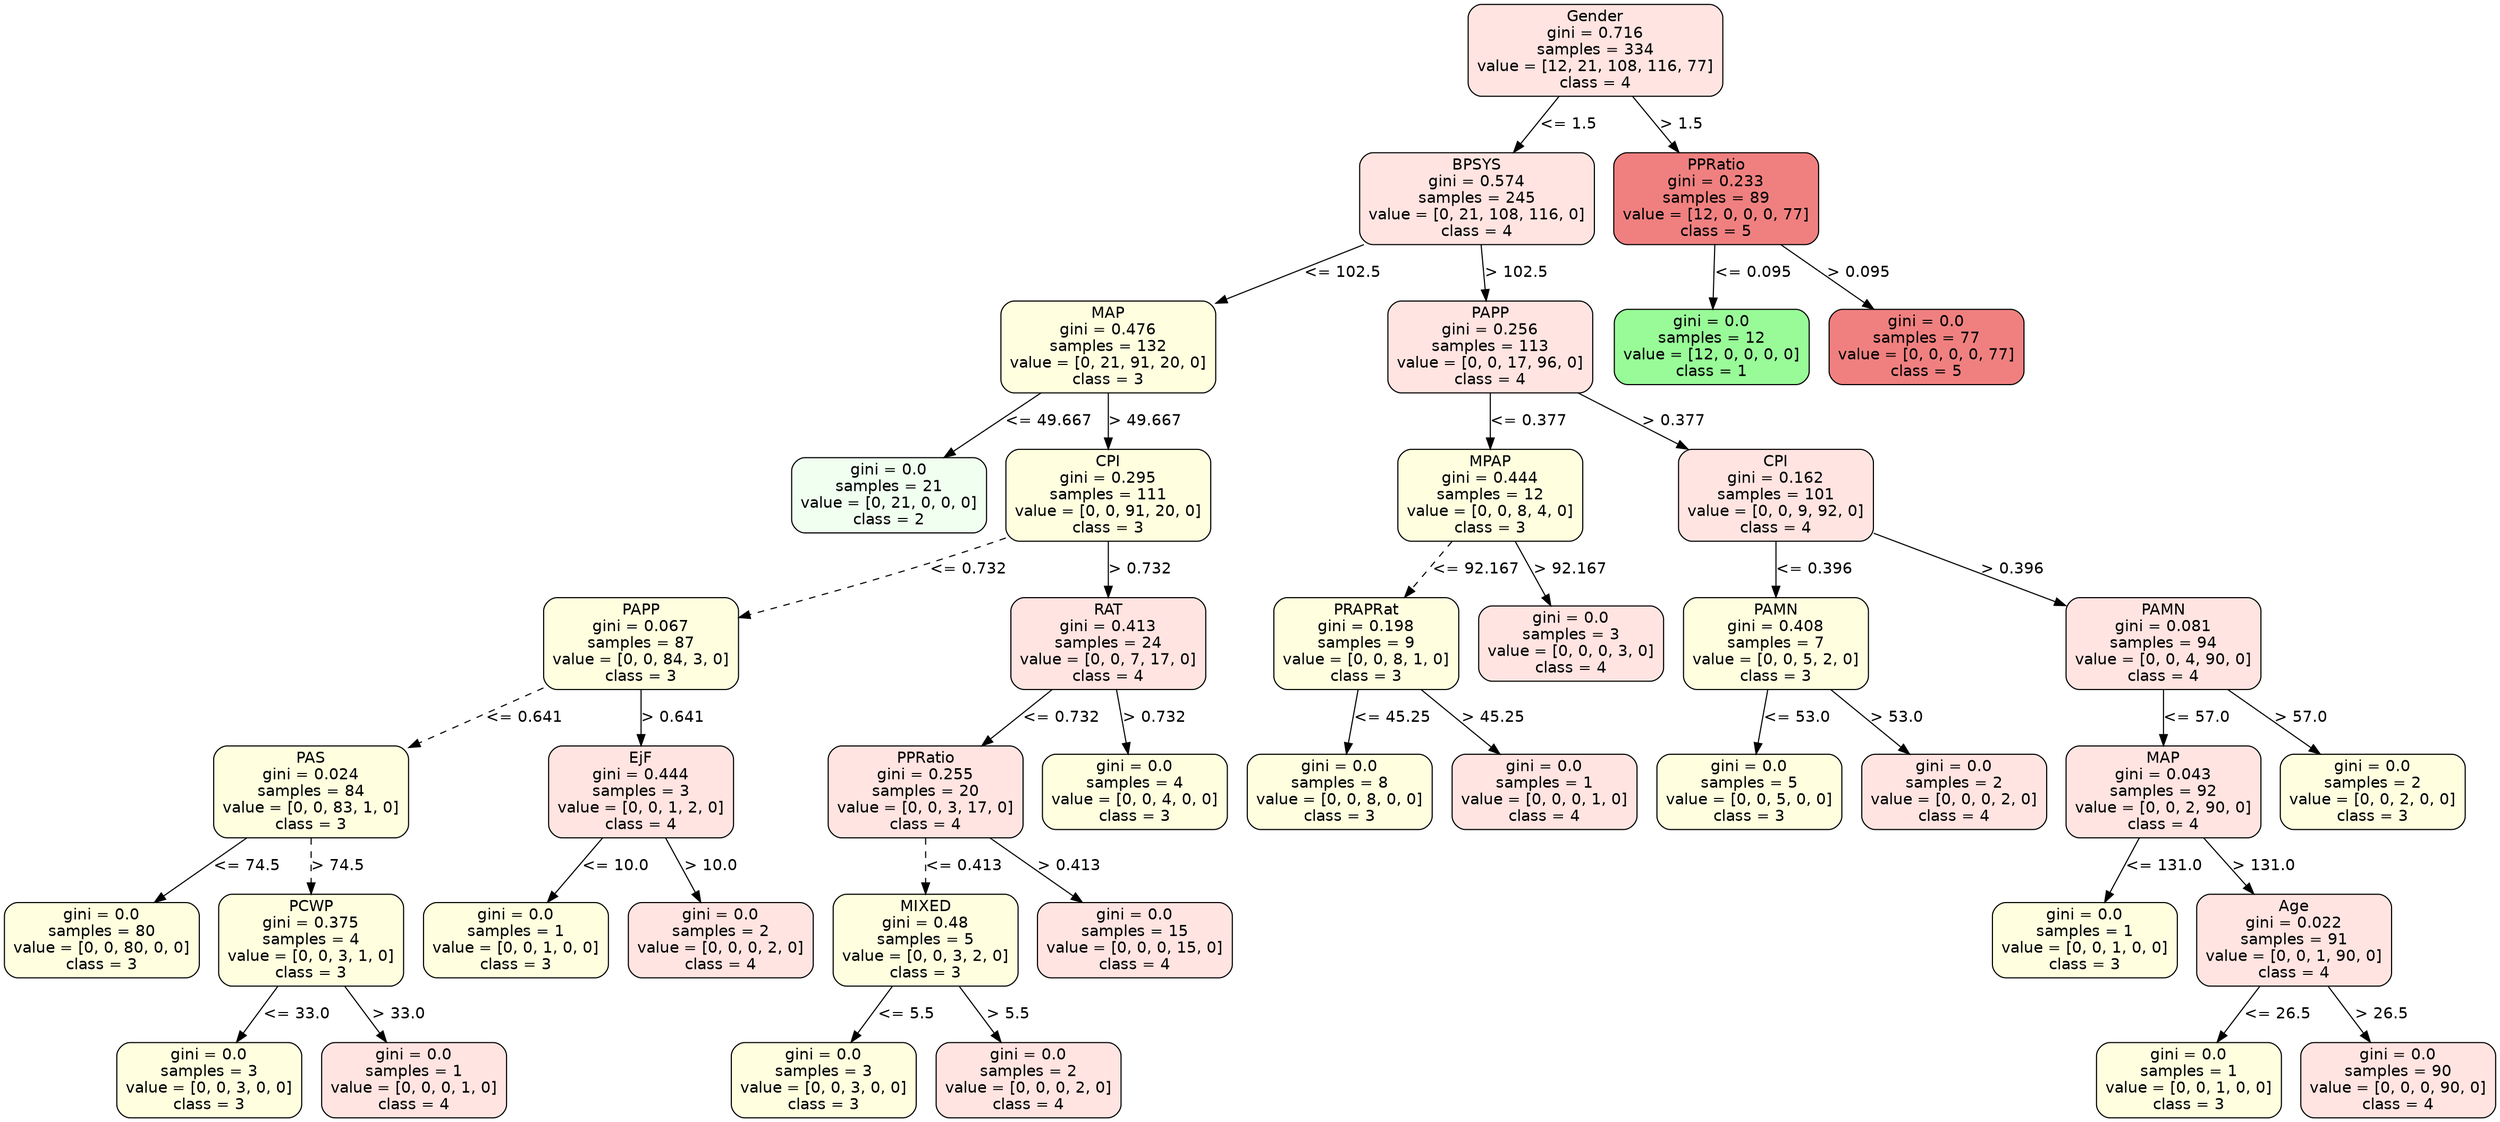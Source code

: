 strict digraph Tree {
	graph [bb="0,0,1922,1006"];
	node [color=black,
		fontname=helvetica,
		label="\N",
		shape=box,
		style="filled, rounded"
	];
	edge [fontname=helvetica];
	0	[fillcolor=mistyrose,
		height=1.1528,
		label="Gender\ngini = 0.716\nsamples = 334\nvalue = [12, 21, 108, 116, 77]\nclass = 4",
		pos="1156.5,964.5",
		width=2.6667];
	1	[fillcolor=mistyrose,
		height=1.1528,
		label="BPSYS\ngini = 0.574\nsamples = 245\nvalue = [0, 21, 108, 116, 0]\nclass = 4",
		pos="1065.5,830.5",
		width=2.4583];
	0 -> 1	[label="<= 1.5",
		labelangle=45,
		labeldistance=2.5,
		lp="1134.5,897.5",
		op="<=",
		param=1.5,
		pos="e,1093.6,872.27 1128.5,922.82 1119.3,909.52 1109,894.6 1099.4,880.74",
		style=solid];
	38	[fillcolor=lightcoral,
		height=1.1528,
		label="PPRatio\ngini = 0.233\nsamples = 89\nvalue = [12, 0, 0, 0, 77]\nclass = 5",
		pos="1249.5,830.5",
		width=2.1528];
	0 -> 38	[label="> 1.5",
		labelangle=-45,
		labeldistance=2.5,
		lp="1222,897.5",
		op=">",
		param=1.5,
		pos="e,1220.8,872.27 1185.2,922.82 1194.5,909.52 1205,894.6 1214.8,880.74",
		style=solid];
	2	[fillcolor=lightyellow,
		height=1.1528,
		label="MAP\ngini = 0.476\nsamples = 132\nvalue = [0, 21, 91, 20, 0]\nclass = 3",
		pos="865.5,696.5",
		width=2.25];
	1 -> 2	[label="<= 102.5",
		lp="999,763.5",
		op="<=",
		param=102.5,
		pos="e,927.09,738.15 1004.1,789 982.45,774.68 957.89,758.48 935.54,743.73",
		style=solid];
	21	[fillcolor=mistyrose,
		height=1.1528,
		label="PAPP\ngini = 0.256\nsamples = 113\nvalue = [0, 0, 17, 96, 0]\nclass = 4",
		pos="1074.5,696.5",
		width=2.1528];
	1 -> 21	[label="> 102.5",
		lp="1093.5,763.5",
		op=">",
		param=102.5,
		pos="e,1071.7,738.27 1068.3,788.82 1069.1,776.02 1070.1,761.73 1071,748.32",
		style=solid];
	3	[fillcolor=honeydew,
		height=0.94444,
		label="gini = 0.0\nsamples = 21\nvalue = [0, 21, 0, 0, 0]\nclass = 2",
		pos="696.5,562.5",
		width=2.0417];
	2 -> 3	[label="<= 49.667",
		lp="817.5,629.5",
		op="<=",
		param=49.667,
		pos="e,738.79,596.53 813.42,654.82 792.17,638.23 767.71,619.12 746.67,602.69",
		style=solid];
	4	[fillcolor=lightyellow,
		height=1.1528,
		label="CPI\ngini = 0.295\nsamples = 111\nvalue = [0, 0, 91, 20, 0]\nclass = 3",
		pos="865.5,562.5",
		width=2.1528];
	2 -> 4	[label="> 49.667",
		lp="892.5,629.5",
		op=">",
		param=49.667,
		pos="e,865.5,604.27 865.5,654.82 865.5,642.02 865.5,627.73 865.5,614.32",
		style=solid];
	5	[fillcolor=lightyellow,
		height=1.1528,
		label="PAPP\ngini = 0.067\nsamples = 87\nvalue = [0, 0, 84, 3, 0]\nclass = 3",
		pos="489.5,428.5",
		width=2.0417];
	4 -> 5	[label="<= 0.732",
		lp="752,495.5",
		op="<=",
		param=0.732,
		pos="e,563.15,449.96 787.93,524.78 784.76,523.48 781.61,522.21 778.5,521 710.46,494.52 631.3,469.87 573.05,452.84",
		style=dashed];
	14	[fillcolor=mistyrose,
		height=1.1528,
		label="RAT\ngini = 0.413\nsamples = 24\nvalue = [0, 0, 7, 17, 0]\nclass = 4",
		pos="865.5,428.5",
		width=2.0417];
	4 -> 14	[label="> 0.732",
		lp="888.5,495.5",
		op=">",
		param=0.732,
		pos="e,865.5,470.27 865.5,520.82 865.5,508.02 865.5,493.73 865.5,480.32",
		style=solid];
	6	[fillcolor=lightyellow,
		height=1.1528,
		label="PAS\ngini = 0.024\nsamples = 84\nvalue = [0, 0, 83, 1, 0]\nclass = 3",
		pos="235.5,294.5",
		width=2.0417];
	5 -> 6	[label="<= 0.641",
		lp="398,361.5",
		op="<=",
		param=0.641,
		pos="e,309.05,333.72 415.69,389.14 385.16,373.28 349.63,354.81 318.22,338.49",
		style=dashed];
	11	[fillcolor=mistyrose,
		height=1.1528,
		label="EjF\ngini = 0.444\nsamples = 3\nvalue = [0, 0, 1, 2, 0]\nclass = 4",
		pos="489.5,294.5",
		width=1.9444];
	5 -> 11	[label="> 0.641",
		lp="512.5,361.5",
		op=">",
		param=0.641,
		pos="e,489.5,336.27 489.5,386.82 489.5,374.02 489.5,359.73 489.5,346.32",
		style=solid];
	7	[fillcolor=lightyellow,
		height=0.94444,
		label="gini = 0.0\nsamples = 80\nvalue = [0, 0, 80, 0, 0]\nclass = 3",
		pos="73.5,160.5",
		width=2.0417];
	6 -> 7	[label="<= 74.5",
		lp="183,227.5",
		op="<=",
		param=74.5,
		pos="e,114.04,194.53 185.57,252.82 165.3,236.3 141.97,217.29 121.86,200.9",
		style=solid];
	8	[fillcolor=lightyellow,
		height=1.1528,
		label="PCWP\ngini = 0.375\nsamples = 4\nvalue = [0, 0, 3, 1, 0]\nclass = 3",
		pos="235.5,160.5",
		width=1.9444];
	6 -> 8	[label="> 74.5",
		lp="255,227.5",
		op=">",
		param=74.5,
		pos="e,235.5,202.27 235.5,252.82 235.5,240.02 235.5,225.73 235.5,212.32",
		style=dashed];
	9	[fillcolor=lightyellow,
		height=0.94444,
		label="gini = 0.0\nsamples = 3\nvalue = [0, 0, 3, 0, 0]\nclass = 3",
		pos="156.5,34",
		width=1.9444];
	8 -> 9	[label="<= 33.0",
		lp="222,93.5",
		op="<=",
		param=33.0,
		pos="e,177.68,68.379 209.63,118.73 201.14,105.35 191.69,90.465 183.15,76.995",
		style=solid];
	10	[fillcolor=mistyrose,
		height=0.94444,
		label="gini = 0.0\nsamples = 1\nvalue = [0, 0, 0, 1, 0]\nclass = 4",
		pos="314.5,34",
		width=1.9444];
	8 -> 10	[label="> 33.0",
		lp="302,93.5",
		op=">",
		param=33.0,
		pos="e,293.32,68.379 261.37,118.73 269.86,105.35 279.31,90.465 287.85,76.995",
		style=solid];
	12	[fillcolor=lightyellow,
		height=0.94444,
		label="gini = 0.0\nsamples = 1\nvalue = [0, 0, 1, 0, 0]\nclass = 3",
		pos="393.5,160.5",
		width=1.9444];
	11 -> 12	[label="<= 10.0",
		lp="468,227.5",
		op="<=",
		param=10.0,
		pos="e,417.68,194.74 459.91,252.82 448.37,236.95 435.16,218.78 423.57,202.85",
		style=solid];
	13	[fillcolor=mistyrose,
		height=0.94444,
		label="gini = 0.0\nsamples = 2\nvalue = [0, 0, 0, 2, 0]\nclass = 4",
		pos="551.5,160.5",
		width=1.9444];
	11 -> 13	[label="> 10.0",
		lp="542,227.5",
		op=">",
		param=10.0,
		pos="e,535.89,194.74 508.61,252.82 515.86,237.39 524.13,219.78 531.46,204.17",
		style=solid];
	15	[fillcolor=mistyrose,
		height=1.1528,
		label="PPRatio\ngini = 0.255\nsamples = 20\nvalue = [0, 0, 3, 17, 0]\nclass = 4",
		pos="709.5,294.5",
		width=2.0417];
	14 -> 15	[label="<= 0.732",
		lp="820,361.5",
		op="<=",
		param=0.732,
		pos="e,757.42,336.05 817.42,386.82 800.89,372.83 782.23,357.04 765.15,342.59",
		style=solid];
	20	[fillcolor=lightyellow,
		height=0.94444,
		label="gini = 0.0\nsamples = 4\nvalue = [0, 0, 4, 0, 0]\nclass = 3",
		pos="871.5,294.5",
		width=1.9444];
	14 -> 20	[label="> 0.732",
		lp="892.5,361.5",
		op=">",
		param=0.732,
		pos="e,869.99,328.74 867.35,386.82 868.04,371.68 868.82,354.44 869.52,339.05",
		style=solid];
	16	[fillcolor=lightyellow,
		height=1.1528,
		label="MIXED\ngini = 0.48\nsamples = 5\nvalue = [0, 0, 3, 2, 0]\nclass = 3",
		pos="709.5,160.5",
		width=1.9444];
	15 -> 16	[label="<= 0.413",
		lp="737,227.5",
		op="<=",
		param=0.413,
		pos="e,709.5,202.27 709.5,252.82 709.5,240.02 709.5,225.73 709.5,212.32",
		style=dashed];
	19	[fillcolor=mistyrose,
		height=0.94444,
		label="gini = 0.0\nsamples = 15\nvalue = [0, 0, 0, 15, 0]\nclass = 4",
		pos="871.5,160.5",
		width=2.0417];
	15 -> 19	[label="> 0.413",
		lp="818.5,227.5",
		op=">",
		param=0.413,
		pos="e,830.96,194.53 759.43,252.82 779.7,236.3 803.03,217.29 823.14,200.9",
		style=solid];
	17	[fillcolor=lightyellow,
		height=0.94444,
		label="gini = 0.0\nsamples = 3\nvalue = [0, 0, 3, 0, 0]\nclass = 3",
		pos="630.5,34",
		width=1.9444];
	16 -> 17	[label="<= 5.5",
		lp="692.5,93.5",
		op="<=",
		param=5.5,
		pos="e,651.68,68.379 683.63,118.73 675.14,105.35 665.69,90.465 657.15,76.995",
		style=solid];
	18	[fillcolor=mistyrose,
		height=0.94444,
		label="gini = 0.0\nsamples = 2\nvalue = [0, 0, 0, 2, 0]\nclass = 4",
		pos="788.5,34",
		width=1.9444];
	16 -> 18	[label="> 5.5",
		lp="772,93.5",
		op=">",
		param=5.5,
		pos="e,767.32,68.379 735.37,118.73 743.86,105.35 753.31,90.465 761.85,76.995",
		style=solid];
	22	[fillcolor=lightyellow,
		height=1.1528,
		label="MPAP\ngini = 0.444\nsamples = 12\nvalue = [0, 0, 8, 4, 0]\nclass = 3",
		pos="1074.5,562.5",
		width=1.9444];
	21 -> 22	[label="<= 0.377",
		lp="1102,629.5",
		op="<=",
		param=0.377,
		pos="e,1074.5,604.27 1074.5,654.82 1074.5,642.02 1074.5,627.73 1074.5,614.32",
		style=solid];
	27	[fillcolor=mistyrose,
		height=1.1528,
		label="CPI\ngini = 0.162\nsamples = 101\nvalue = [0, 0, 9, 92, 0]\nclass = 4",
		pos="1350.5,562.5",
		width=2.0417];
	21 -> 27	[label="> 0.377",
		lp="1244.5,629.5",
		op=">",
		param=0.377,
		pos="e,1276.8,598.75 1152.1,658.38 1188.1,641.16 1231,620.67 1267.6,603.14",
		style=solid];
	23	[fillcolor=lightyellow,
		height=1.1528,
		label="PRAPRat\ngini = 0.198\nsamples = 9\nvalue = [0, 0, 8, 1, 0]\nclass = 3",
		pos="1034.5,428.5",
		width=1.9444];
	22 -> 23	[label="<= 92.167",
		lp="1087.5,495.5",
		op="<=",
		param=92.167,
		pos="e,1046.9,470.27 1062.2,520.82 1058.3,507.9 1053.9,493.45 1049.8,479.92",
		style=dashed];
	26	[fillcolor=mistyrose,
		height=0.94444,
		label="gini = 0.0\nsamples = 3\nvalue = [0, 0, 0, 3, 0]\nclass = 4",
		pos="1192.5,428.5",
		width=1.9444];
	22 -> 26	[label="> 92.167",
		lp="1164.5,495.5",
		op=">",
		param=92.167,
		pos="e,1162.8,462.74 1110.9,520.82 1125.2,504.8 1141.6,486.45 1155.9,470.41",
		style=solid];
	24	[fillcolor=lightyellow,
		height=0.94444,
		label="gini = 0.0\nsamples = 8\nvalue = [0, 0, 8, 0, 0]\nclass = 3",
		pos="1029.5,294.5",
		width=1.9444];
	23 -> 24	[label="<= 45.25",
		lp="1060,361.5",
		op="<=",
		param=45.25,
		pos="e,1030.8,328.74 1033,386.82 1032.4,371.68 1031.7,354.44 1031.1,339.05",
		style=solid];
	25	[fillcolor=mistyrose,
		height=0.94444,
		label="gini = 0.0\nsamples = 1\nvalue = [0, 0, 0, 1, 0]\nclass = 4",
		pos="1187.5,294.5",
		width=1.9444];
	23 -> 25	[label="> 45.25",
		lp="1139.5,361.5",
		op=">",
		param=45.25,
		pos="e,1149,328.74 1081.7,386.82 1100.6,370.44 1122.5,351.61 1141.3,335.32",
		style=solid];
	28	[fillcolor=lightyellow,
		height=1.1528,
		label="PAMN\ngini = 0.408\nsamples = 7\nvalue = [0, 0, 5, 2, 0]\nclass = 3",
		pos="1350.5,428.5",
		width=1.9444];
	27 -> 28	[label="<= 0.396",
		lp="1378,495.5",
		op="<=",
		param=0.396,
		pos="e,1350.5,470.27 1350.5,520.82 1350.5,508.02 1350.5,493.73 1350.5,480.32",
		style=solid];
	31	[fillcolor=mistyrose,
		height=1.1528,
		label="PAMN\ngini = 0.081\nsamples = 94\nvalue = [0, 0, 4, 90, 0]\nclass = 4",
		pos="1665.5,428.5",
		width=2.0417];
	27 -> 31	[label="> 0.396",
		lp="1539.5,495.5",
		op=">",
		param=0.396,
		pos="e,1591.8,460.37 1424.4,530.55 1471.8,510.69 1533.4,484.85 1582.5,464.28",
		style=solid];
	29	[fillcolor=lightyellow,
		height=0.94444,
		label="gini = 0.0\nsamples = 5\nvalue = [0, 0, 5, 0, 0]\nclass = 3",
		pos="1345.5,294.5",
		width=1.9444];
	28 -> 29	[label="<= 53.0",
		lp="1371,361.5",
		op="<=",
		param=53.0,
		pos="e,1346.8,328.74 1349,386.82 1348.4,371.68 1347.7,354.44 1347.1,339.05",
		style=solid];
	30	[fillcolor=mistyrose,
		height=0.94444,
		label="gini = 0.0\nsamples = 2\nvalue = [0, 0, 0, 2, 0]\nclass = 4",
		pos="1503.5,294.5",
		width=1.9444];
	28 -> 30	[label="> 53.0",
		lp="1451,361.5",
		op=">",
		param=53.0,
		pos="e,1465,328.74 1397.7,386.82 1416.6,370.44 1438.5,351.61 1457.3,335.32",
		style=solid];
	32	[fillcolor=mistyrose,
		height=1.1528,
		label="MAP\ngini = 0.043\nsamples = 92\nvalue = [0, 0, 2, 90, 0]\nclass = 4",
		pos="1665.5,294.5",
		width=2.0417];
	31 -> 32	[label="<= 57.0",
		lp="1689,361.5",
		op="<=",
		param=57.0,
		pos="e,1665.5,336.27 1665.5,386.82 1665.5,374.02 1665.5,359.73 1665.5,346.32",
		style=solid];
	37	[fillcolor=lightyellow,
		height=0.94444,
		label="gini = 0.0\nsamples = 2\nvalue = [0, 0, 2, 0, 0]\nclass = 3",
		pos="1827.5,294.5",
		width=1.9444];
	31 -> 37	[label="> 57.0",
		lp="1770,361.5",
		op=">",
		param=57.0,
		pos="e,1787,328.53 1715.4,386.82 1735.7,370.3 1759,351.29 1779.1,334.9",
		style=solid];
	33	[fillcolor=lightyellow,
		height=0.94444,
		label="gini = 0.0\nsamples = 1\nvalue = [0, 0, 1, 0, 0]\nclass = 3",
		pos="1605.5,160.5",
		width=1.9444];
	32 -> 33	[label="<= 131.0",
		lp="1664,227.5",
		op="<=",
		param=131.0,
		pos="e,1620.6,194.74 1647,252.82 1640,237.39 1632,219.78 1624.9,204.17",
		style=solid];
	34	[fillcolor=mistyrose,
		height=1.1528,
		label="Age\ngini = 0.022\nsamples = 91\nvalue = [0, 0, 1, 90, 0]\nclass = 4",
		pos="1767.5,160.5",
		width=2.0417];
	32 -> 34	[label="> 131.0",
		lp="1742.5,227.5",
		op=">",
		param=131.0,
		pos="e,1736,202.27 1696.9,252.82 1707.3,239.39 1719,224.32 1729.8,210.35",
		style=solid];
	35	[fillcolor=lightyellow,
		height=0.94444,
		label="gini = 0.0\nsamples = 1\nvalue = [0, 0, 1, 0, 0]\nclass = 3",
		pos="1686.5,34",
		width=1.9444];
	34 -> 35	[label="<= 26.5",
		lp="1752,93.5",
		op="<=",
		param=26.5,
		pos="e,1708.2,68.379 1741,118.73 1732.3,105.35 1722.6,90.465 1713.8,76.995",
		style=solid];
	36	[fillcolor=mistyrose,
		height=0.94444,
		label="gini = 0.0\nsamples = 90\nvalue = [0, 0, 0, 90, 0]\nclass = 4",
		pos="1848.5,34",
		width=2.0417];
	34 -> 36	[label="> 26.5",
		lp="1834,93.5",
		op=">",
		param=26.5,
		pos="e,1826.8,68.379 1794,118.73 1802.7,105.35 1812.4,90.465 1821.2,76.995",
		style=solid];
	39	[fillcolor=palegreen,
		height=0.94444,
		label="gini = 0.0\nsamples = 12\nvalue = [12, 0, 0, 0, 0]\nclass = 1",
		pos="1245.5,696.5",
		width=2.0417];
	38 -> 39	[label="<= 0.095",
		lp="1276,763.5",
		op="<=",
		param=0.095,
		pos="e,1246.5,730.74 1248.3,788.82 1247.8,773.68 1247.3,756.44 1246.8,741.05",
		style=solid];
	40	[fillcolor=lightcoral,
		height=0.94444,
		label="gini = 0.0\nsamples = 77\nvalue = [0, 0, 0, 0, 77]\nclass = 5",
		pos="1410.5,696.5",
		width=2.0417];
	38 -> 40	[label="> 0.095",
		lp="1357.5,763.5",
		op=">",
		param=0.095,
		pos="e,1370.2,730.53 1299.1,788.82 1319.3,772.3 1342.5,753.29 1362.4,736.9",
		style=solid];
}
